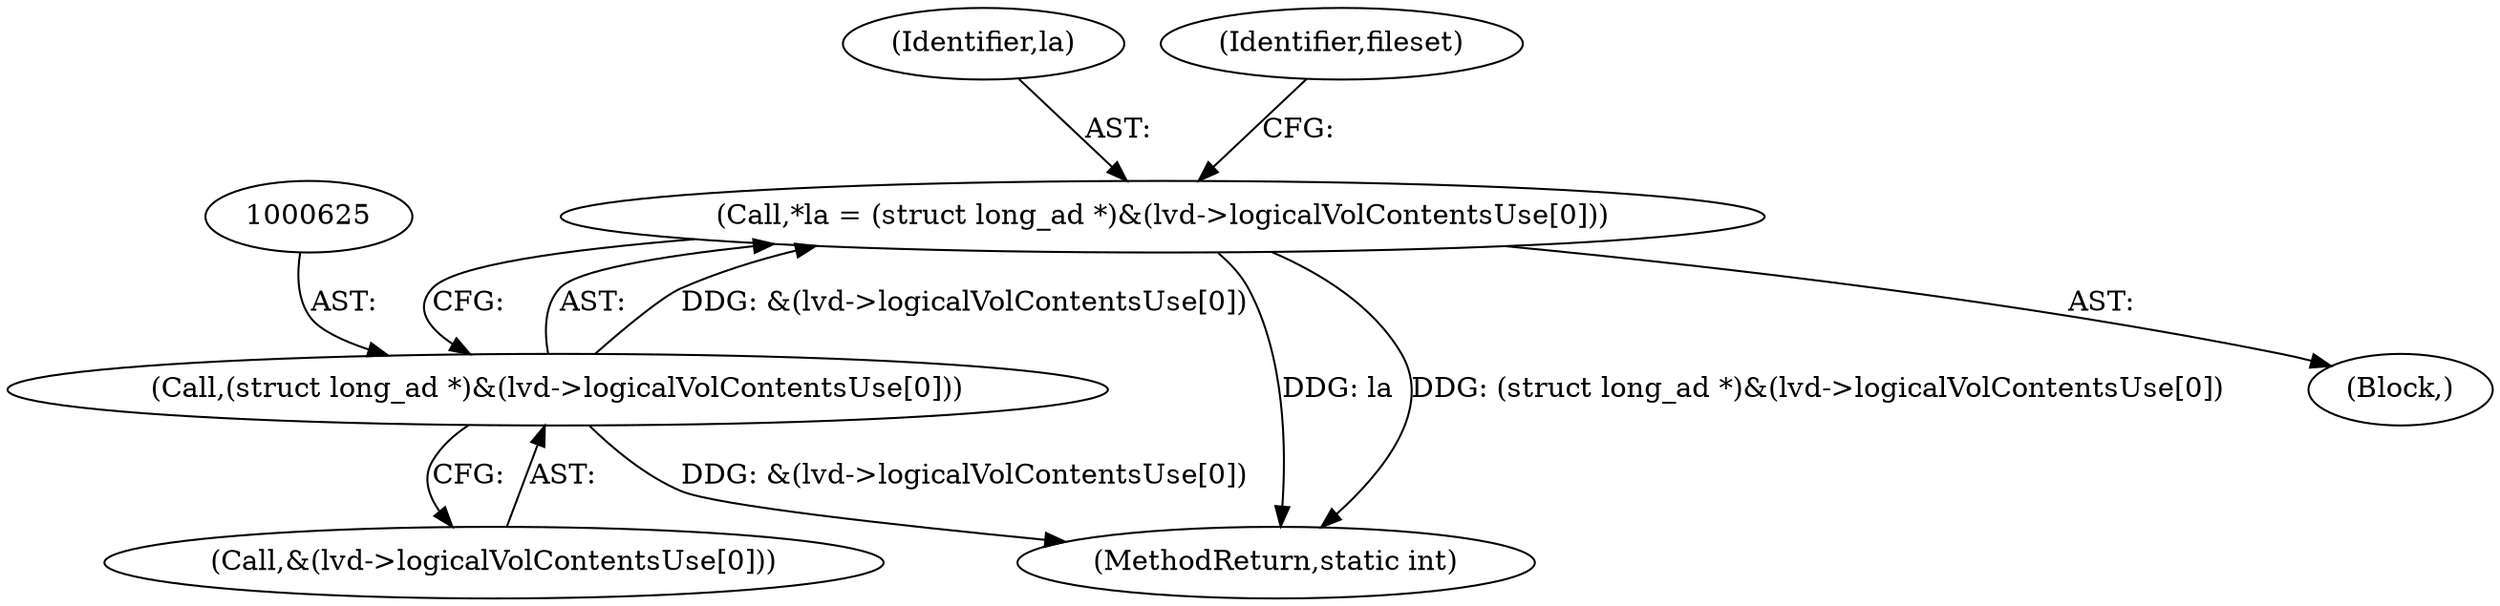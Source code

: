 digraph "0_linux_adee11b2085bee90bd8f4f52123ffb07882d6256@pointer" {
"1000622" [label="(Call,*la = (struct long_ad *)&(lvd->logicalVolContentsUse[0]))"];
"1000624" [label="(Call,(struct long_ad *)&(lvd->logicalVolContentsUse[0]))"];
"1000624" [label="(Call,(struct long_ad *)&(lvd->logicalVolContentsUse[0]))"];
"1000664" [label="(MethodReturn,static int)"];
"1000622" [label="(Call,*la = (struct long_ad *)&(lvd->logicalVolContentsUse[0]))"];
"1000623" [label="(Identifier,la)"];
"1000626" [label="(Call,&(lvd->logicalVolContentsUse[0]))"];
"1000620" [label="(Block,)"];
"1000634" [label="(Identifier,fileset)"];
"1000622" -> "1000620"  [label="AST: "];
"1000622" -> "1000624"  [label="CFG: "];
"1000623" -> "1000622"  [label="AST: "];
"1000624" -> "1000622"  [label="AST: "];
"1000634" -> "1000622"  [label="CFG: "];
"1000622" -> "1000664"  [label="DDG: la"];
"1000622" -> "1000664"  [label="DDG: (struct long_ad *)&(lvd->logicalVolContentsUse[0])"];
"1000624" -> "1000622"  [label="DDG: &(lvd->logicalVolContentsUse[0])"];
"1000624" -> "1000626"  [label="CFG: "];
"1000625" -> "1000624"  [label="AST: "];
"1000626" -> "1000624"  [label="AST: "];
"1000624" -> "1000664"  [label="DDG: &(lvd->logicalVolContentsUse[0])"];
}
